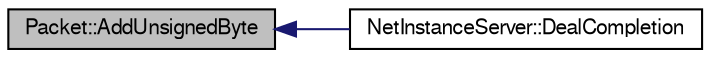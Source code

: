 digraph G
{
  edge [fontname="FreeSans",fontsize="10",labelfontname="FreeSans",labelfontsize="10"];
  node [fontname="FreeSans",fontsize="10",shape=record];
  rankdir=LR;
  Node1 [label="Packet::AddUnsignedByte",height=0.2,width=0.4,color="black", fillcolor="grey75", style="filled" fontcolor="black"];
  Node1 -> Node2 [dir=back,color="midnightblue",fontsize="10",style="solid",fontname="FreeSans"];
  Node2 [label="NetInstanceServer::DealCompletion",height=0.2,width=0.4,color="black", fillcolor="white", style="filled",URL="$class_net_instance_server.html#ab4c3cb083bd951db393538c811d6e4bd"];
}
